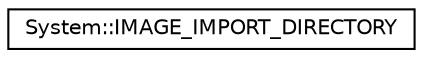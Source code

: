 digraph G
{
  edge [fontname="Helvetica",fontsize="10",labelfontname="Helvetica",labelfontsize="10"];
  node [fontname="Helvetica",fontsize="10",shape=record];
  rankdir="LR";
  Node1 [label="System::IMAGE_IMPORT_DIRECTORY",height=0.2,width=0.4,color="black", fillcolor="white", style="filled",URL="$struct_system_1_1_i_m_a_g_e___i_m_p_o_r_t___d_i_r_e_c_t_o_r_y.html"];
}
